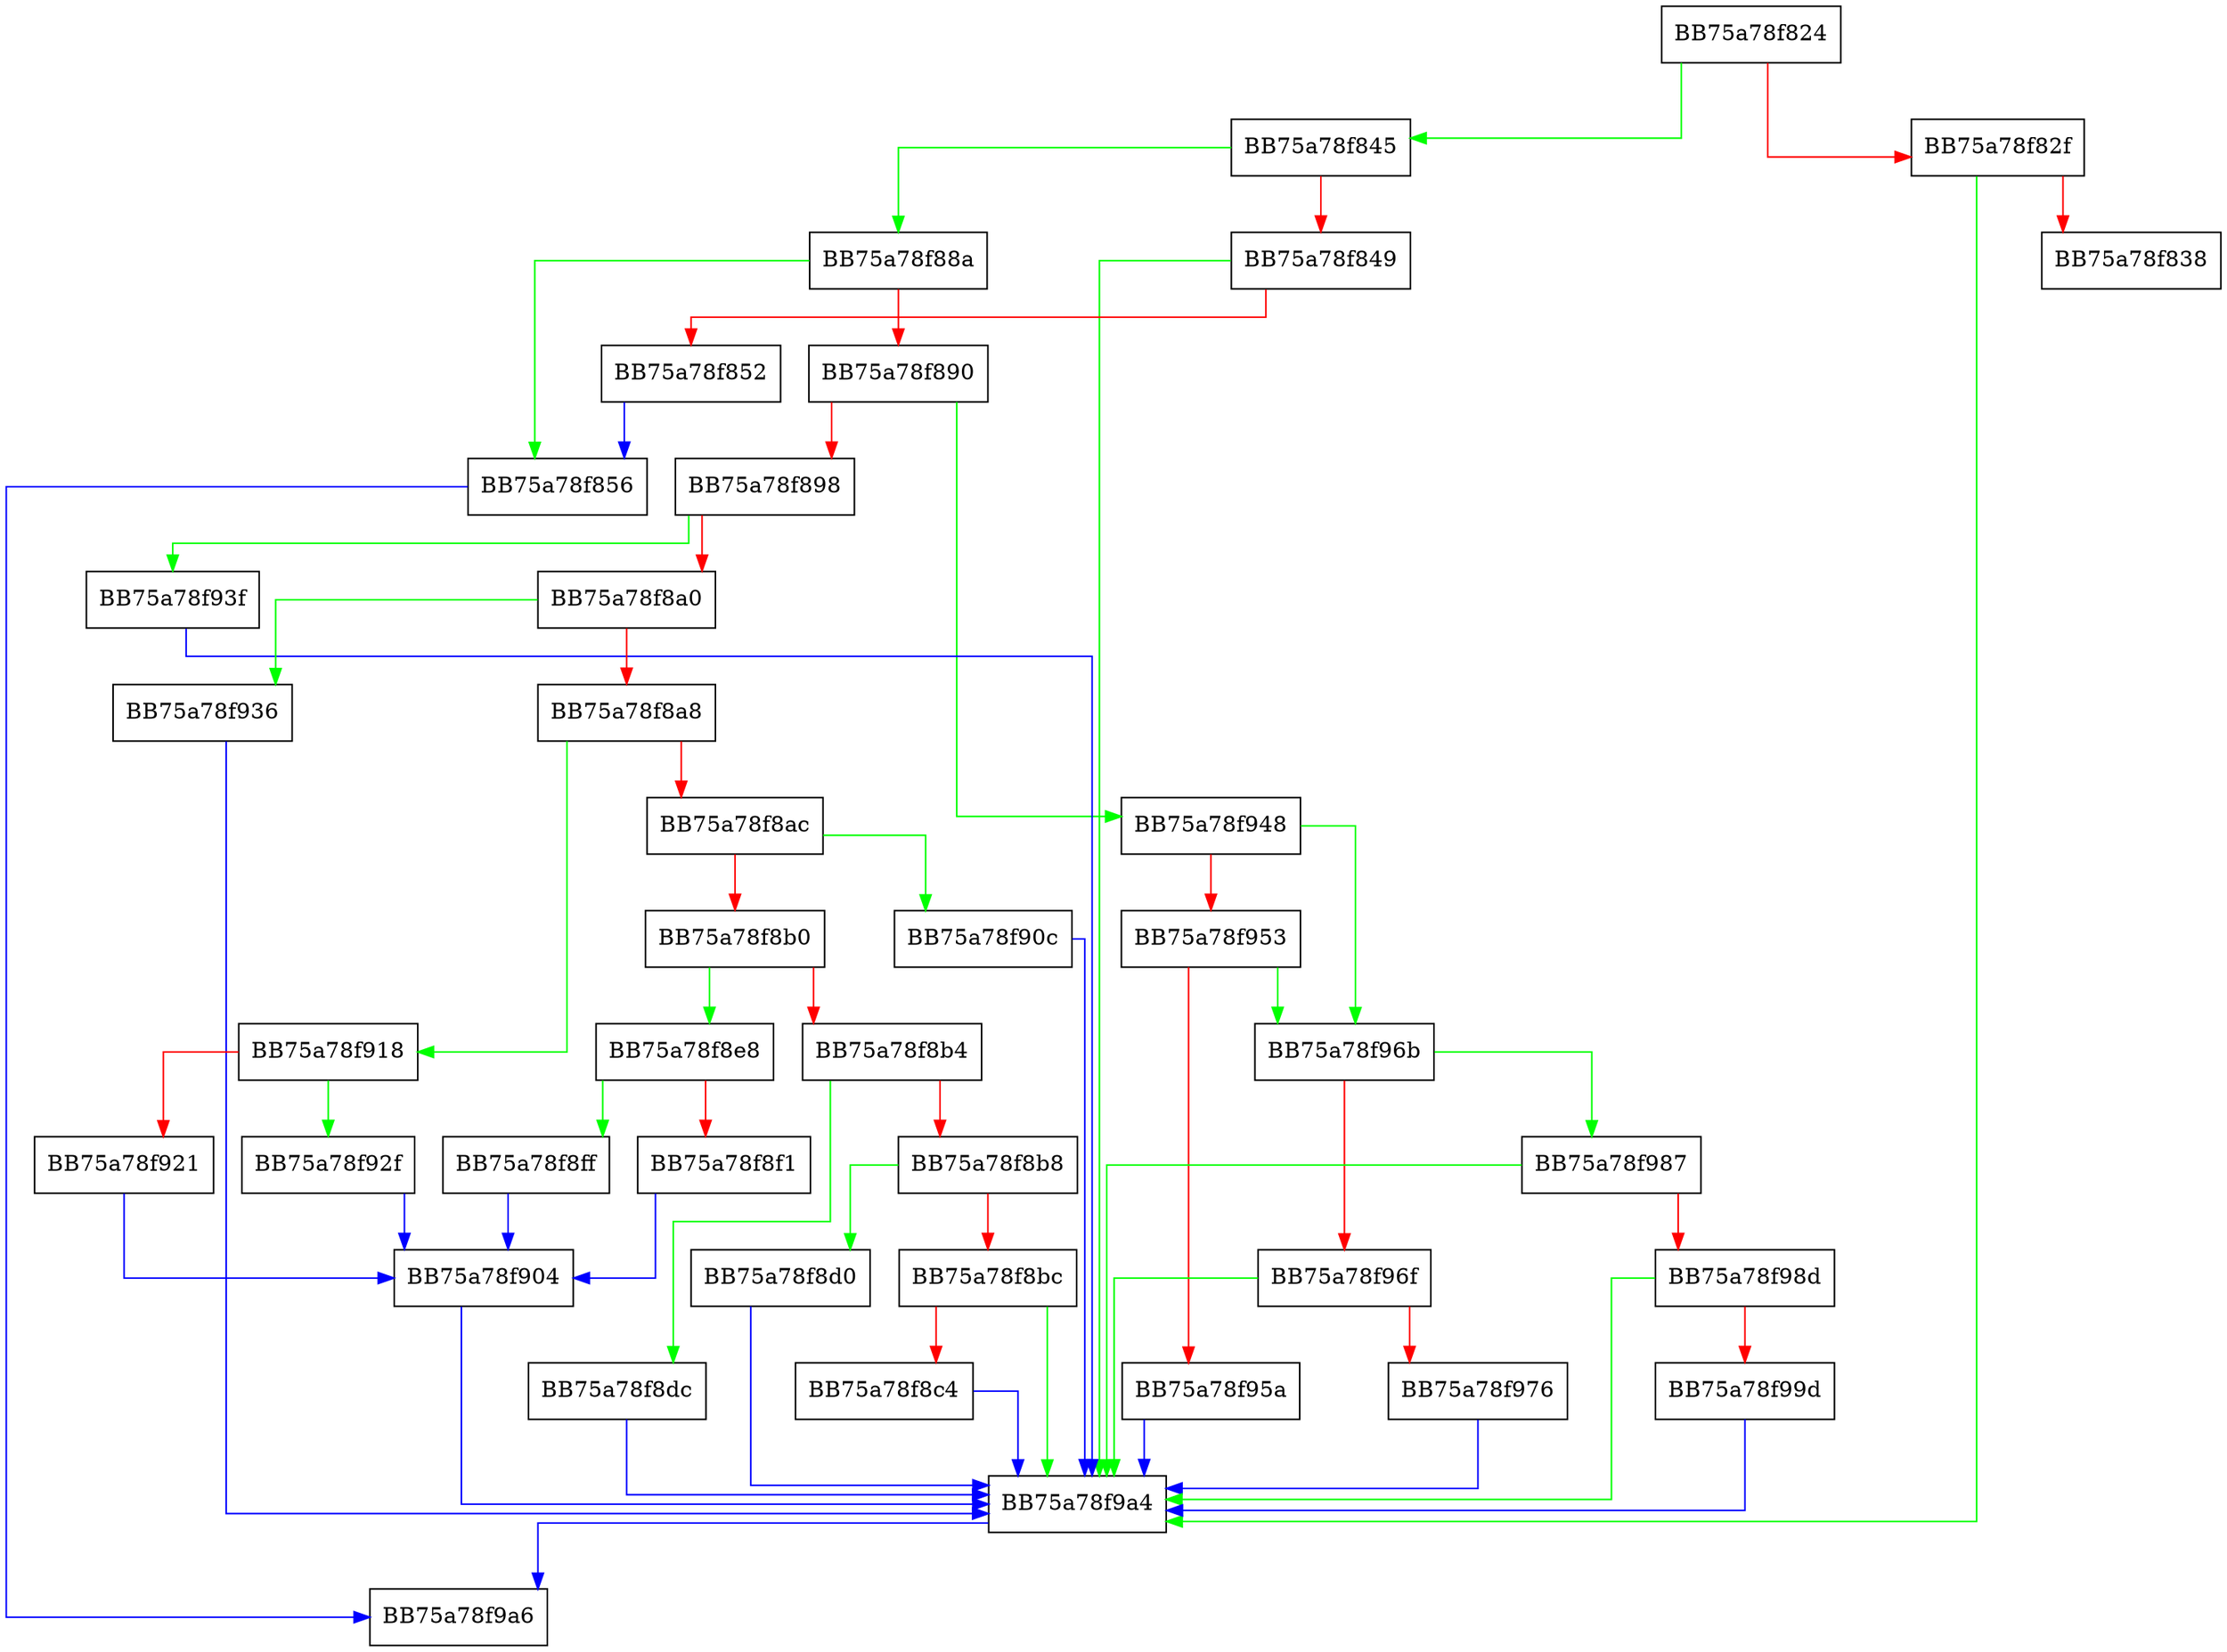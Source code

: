 digraph state_case_size {
  node [shape="box"];
  graph [splines=ortho];
  BB75a78f824 -> BB75a78f845 [color="green"];
  BB75a78f824 -> BB75a78f82f [color="red"];
  BB75a78f82f -> BB75a78f9a4 [color="green"];
  BB75a78f82f -> BB75a78f838 [color="red"];
  BB75a78f845 -> BB75a78f88a [color="green"];
  BB75a78f845 -> BB75a78f849 [color="red"];
  BB75a78f849 -> BB75a78f9a4 [color="green"];
  BB75a78f849 -> BB75a78f852 [color="red"];
  BB75a78f852 -> BB75a78f856 [color="blue"];
  BB75a78f856 -> BB75a78f9a6 [color="blue"];
  BB75a78f88a -> BB75a78f856 [color="green"];
  BB75a78f88a -> BB75a78f890 [color="red"];
  BB75a78f890 -> BB75a78f948 [color="green"];
  BB75a78f890 -> BB75a78f898 [color="red"];
  BB75a78f898 -> BB75a78f93f [color="green"];
  BB75a78f898 -> BB75a78f8a0 [color="red"];
  BB75a78f8a0 -> BB75a78f936 [color="green"];
  BB75a78f8a0 -> BB75a78f8a8 [color="red"];
  BB75a78f8a8 -> BB75a78f918 [color="green"];
  BB75a78f8a8 -> BB75a78f8ac [color="red"];
  BB75a78f8ac -> BB75a78f90c [color="green"];
  BB75a78f8ac -> BB75a78f8b0 [color="red"];
  BB75a78f8b0 -> BB75a78f8e8 [color="green"];
  BB75a78f8b0 -> BB75a78f8b4 [color="red"];
  BB75a78f8b4 -> BB75a78f8dc [color="green"];
  BB75a78f8b4 -> BB75a78f8b8 [color="red"];
  BB75a78f8b8 -> BB75a78f8d0 [color="green"];
  BB75a78f8b8 -> BB75a78f8bc [color="red"];
  BB75a78f8bc -> BB75a78f9a4 [color="green"];
  BB75a78f8bc -> BB75a78f8c4 [color="red"];
  BB75a78f8c4 -> BB75a78f9a4 [color="blue"];
  BB75a78f8d0 -> BB75a78f9a4 [color="blue"];
  BB75a78f8dc -> BB75a78f9a4 [color="blue"];
  BB75a78f8e8 -> BB75a78f8ff [color="green"];
  BB75a78f8e8 -> BB75a78f8f1 [color="red"];
  BB75a78f8f1 -> BB75a78f904 [color="blue"];
  BB75a78f8ff -> BB75a78f904 [color="blue"];
  BB75a78f904 -> BB75a78f9a4 [color="blue"];
  BB75a78f90c -> BB75a78f9a4 [color="blue"];
  BB75a78f918 -> BB75a78f92f [color="green"];
  BB75a78f918 -> BB75a78f921 [color="red"];
  BB75a78f921 -> BB75a78f904 [color="blue"];
  BB75a78f92f -> BB75a78f904 [color="blue"];
  BB75a78f936 -> BB75a78f9a4 [color="blue"];
  BB75a78f93f -> BB75a78f9a4 [color="blue"];
  BB75a78f948 -> BB75a78f96b [color="green"];
  BB75a78f948 -> BB75a78f953 [color="red"];
  BB75a78f953 -> BB75a78f96b [color="green"];
  BB75a78f953 -> BB75a78f95a [color="red"];
  BB75a78f95a -> BB75a78f9a4 [color="blue"];
  BB75a78f96b -> BB75a78f987 [color="green"];
  BB75a78f96b -> BB75a78f96f [color="red"];
  BB75a78f96f -> BB75a78f9a4 [color="green"];
  BB75a78f96f -> BB75a78f976 [color="red"];
  BB75a78f976 -> BB75a78f9a4 [color="blue"];
  BB75a78f987 -> BB75a78f9a4 [color="green"];
  BB75a78f987 -> BB75a78f98d [color="red"];
  BB75a78f98d -> BB75a78f9a4 [color="green"];
  BB75a78f98d -> BB75a78f99d [color="red"];
  BB75a78f99d -> BB75a78f9a4 [color="blue"];
  BB75a78f9a4 -> BB75a78f9a6 [color="blue"];
}